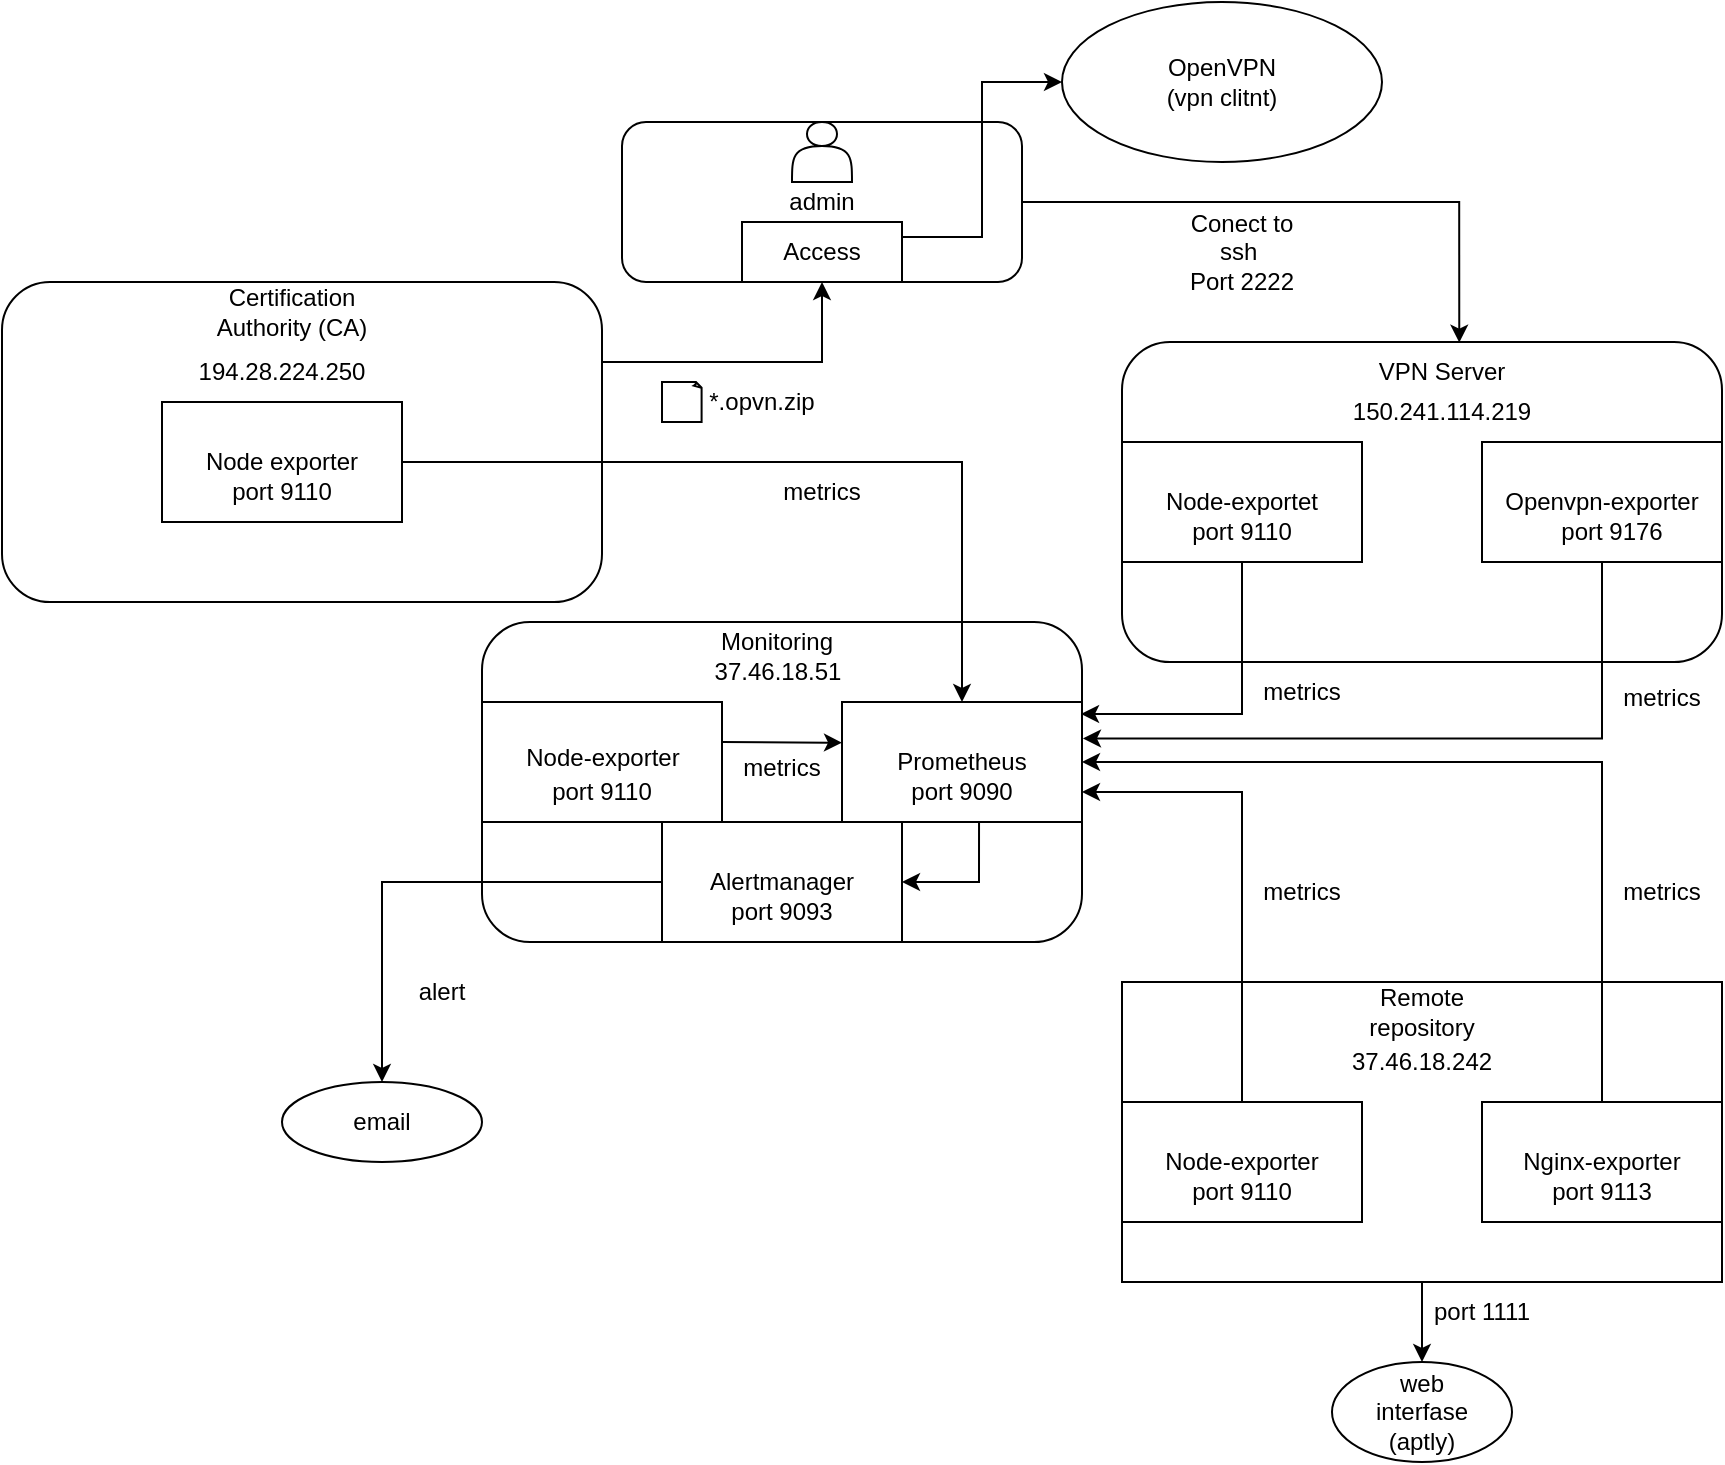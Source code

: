 <mxfile version="26.0.10">
  <diagram id="R2lEEEUBdFMjLlhIrx00" name="Page-1">
    <mxGraphModel dx="1723" dy="722" grid="1" gridSize="10" guides="1" tooltips="1" connect="1" arrows="1" fold="1" page="1" pageScale="1" pageWidth="850" pageHeight="1100" math="0" shadow="0" extFonts="Permanent Marker^https://fonts.googleapis.com/css?family=Permanent+Marker">
      <root>
        <mxCell id="0" />
        <mxCell id="1" parent="0" />
        <mxCell id="QBUybv-ReM2XK8BYm4DX-1" value="" style="rounded=1;whiteSpace=wrap;html=1;" parent="1" vertex="1">
          <mxGeometry x="710" y="450" width="300" height="160" as="geometry" />
        </mxCell>
        <mxCell id="QBUybv-ReM2XK8BYm4DX-2" value="Monitoring" style="text;html=1;align=center;verticalAlign=middle;whiteSpace=wrap;rounded=0;" parent="1" vertex="1">
          <mxGeometry x="825" y="440" width="65" height="40" as="geometry" />
        </mxCell>
        <mxCell id="QBUybv-ReM2XK8BYm4DX-6" value="" style="rounded=0;whiteSpace=wrap;html=1;" parent="1" vertex="1">
          <mxGeometry x="710" y="490" width="120" height="60" as="geometry" />
        </mxCell>
        <mxCell id="QBUybv-ReM2XK8BYm4DX-18" style="edgeStyle=orthogonalEdgeStyle;rounded=0;orthogonalLoop=1;jettySize=auto;html=1;entryX=1;entryY=0.5;entryDx=0;entryDy=0;exitX=0.571;exitY=1.006;exitDx=0;exitDy=0;exitPerimeter=0;" parent="1" source="QBUybv-ReM2XK8BYm4DX-7" target="QBUybv-ReM2XK8BYm4DX-16" edge="1">
          <mxGeometry relative="1" as="geometry" />
        </mxCell>
        <mxCell id="QBUybv-ReM2XK8BYm4DX-7" value="" style="rounded=0;whiteSpace=wrap;html=1;" parent="1" vertex="1">
          <mxGeometry x="890" y="490" width="120" height="60" as="geometry" />
        </mxCell>
        <mxCell id="QBUybv-ReM2XK8BYm4DX-8" value="" style="endArrow=classic;html=1;rounded=0;entryX=-0.003;entryY=0.552;entryDx=0;entryDy=0;entryPerimeter=0;exitX=0.997;exitY=0.546;exitDx=0;exitDy=0;exitPerimeter=0;" parent="1" edge="1">
          <mxGeometry width="50" height="50" relative="1" as="geometry">
            <mxPoint x="830.0" y="510" as="sourcePoint" />
            <mxPoint x="890.0" y="510.36" as="targetPoint" />
          </mxGeometry>
        </mxCell>
        <mxCell id="QBUybv-ReM2XK8BYm4DX-9" value="Prometheus" style="text;html=1;align=center;verticalAlign=middle;whiteSpace=wrap;rounded=0;" parent="1" vertex="1">
          <mxGeometry x="920" y="502.5" width="60" height="35" as="geometry" />
        </mxCell>
        <mxCell id="QBUybv-ReM2XK8BYm4DX-10" value="Node-exporter" style="text;html=1;align=center;verticalAlign=middle;whiteSpace=wrap;rounded=0;" parent="1" vertex="1">
          <mxGeometry x="727.5" y="502.5" width="85" height="30" as="geometry" />
        </mxCell>
        <mxCell id="QBUybv-ReM2XK8BYm4DX-14" value="" style="ellipse;whiteSpace=wrap;html=1;" parent="1" vertex="1">
          <mxGeometry x="610" y="680" width="100" height="40" as="geometry" />
        </mxCell>
        <mxCell id="QBUybv-ReM2XK8BYm4DX-19" style="edgeStyle=orthogonalEdgeStyle;rounded=0;orthogonalLoop=1;jettySize=auto;html=1;" parent="1" source="QBUybv-ReM2XK8BYm4DX-16" target="QBUybv-ReM2XK8BYm4DX-14" edge="1">
          <mxGeometry relative="1" as="geometry" />
        </mxCell>
        <mxCell id="QBUybv-ReM2XK8BYm4DX-16" value="" style="rounded=0;whiteSpace=wrap;html=1;" parent="1" vertex="1">
          <mxGeometry x="800" y="550" width="120" height="60" as="geometry" />
        </mxCell>
        <mxCell id="QBUybv-ReM2XK8BYm4DX-17" value="Alertmanager" style="text;html=1;align=center;verticalAlign=middle;whiteSpace=wrap;rounded=0;" parent="1" vertex="1">
          <mxGeometry x="830" y="565" width="60" height="30" as="geometry" />
        </mxCell>
        <mxCell id="QBUybv-ReM2XK8BYm4DX-20" value="email" style="text;html=1;align=center;verticalAlign=middle;whiteSpace=wrap;rounded=0;" parent="1" vertex="1">
          <mxGeometry x="630" y="685" width="60" height="30" as="geometry" />
        </mxCell>
        <mxCell id="QBUybv-ReM2XK8BYm4DX-57" style="edgeStyle=orthogonalEdgeStyle;rounded=0;orthogonalLoop=1;jettySize=auto;html=1;exitX=1;exitY=0.25;exitDx=0;exitDy=0;entryX=0.5;entryY=1;entryDx=0;entryDy=0;" parent="1" source="QBUybv-ReM2XK8BYm4DX-23" target="QBUybv-ReM2XK8BYm4DX-50" edge="1">
          <mxGeometry relative="1" as="geometry" />
        </mxCell>
        <mxCell id="QBUybv-ReM2XK8BYm4DX-23" value="" style="rounded=1;whiteSpace=wrap;html=1;" parent="1" vertex="1">
          <mxGeometry x="470" y="280" width="300" height="160" as="geometry" />
        </mxCell>
        <mxCell id="QBUybv-ReM2XK8BYm4DX-26" value="Certification Authority (CA)" style="text;html=1;align=center;verticalAlign=middle;whiteSpace=wrap;rounded=0;" parent="1" vertex="1">
          <mxGeometry x="570" y="280" width="90" height="30" as="geometry" />
        </mxCell>
        <mxCell id="QBUybv-ReM2XK8BYm4DX-28" style="edgeStyle=orthogonalEdgeStyle;rounded=0;orthogonalLoop=1;jettySize=auto;html=1;exitX=1;exitY=0.5;exitDx=0;exitDy=0;entryX=0.5;entryY=0;entryDx=0;entryDy=0;" parent="1" source="QBUybv-ReM2XK8BYm4DX-27" target="QBUybv-ReM2XK8BYm4DX-7" edge="1">
          <mxGeometry relative="1" as="geometry" />
        </mxCell>
        <mxCell id="QBUybv-ReM2XK8BYm4DX-27" value="Node exporter" style="rounded=0;whiteSpace=wrap;html=1;" parent="1" vertex="1">
          <mxGeometry x="550" y="340" width="120" height="60" as="geometry" />
        </mxCell>
        <mxCell id="QBUybv-ReM2XK8BYm4DX-29" value="" style="rounded=1;whiteSpace=wrap;html=1;" parent="1" vertex="1">
          <mxGeometry x="1030" y="310" width="300" height="160" as="geometry" />
        </mxCell>
        <mxCell id="QBUybv-ReM2XK8BYm4DX-30" value="VPN Server" style="text;html=1;align=center;verticalAlign=middle;whiteSpace=wrap;rounded=0;" parent="1" vertex="1">
          <mxGeometry x="1150" y="310" width="80" height="30" as="geometry" />
        </mxCell>
        <mxCell id="QBUybv-ReM2XK8BYm4DX-37" style="edgeStyle=orthogonalEdgeStyle;rounded=0;orthogonalLoop=1;jettySize=auto;html=1;exitX=0.5;exitY=1;exitDx=0;exitDy=0;entryX=0.996;entryY=0.1;entryDx=0;entryDy=0;entryPerimeter=0;" parent="1" source="QBUybv-ReM2XK8BYm4DX-31" target="QBUybv-ReM2XK8BYm4DX-7" edge="1">
          <mxGeometry relative="1" as="geometry" />
        </mxCell>
        <mxCell id="QBUybv-ReM2XK8BYm4DX-31" value="Node-exportet" style="rounded=0;whiteSpace=wrap;html=1;" parent="1" vertex="1">
          <mxGeometry x="1030" y="360" width="120" height="60" as="geometry" />
        </mxCell>
        <mxCell id="QBUybv-ReM2XK8BYm4DX-38" style="edgeStyle=orthogonalEdgeStyle;rounded=0;orthogonalLoop=1;jettySize=auto;html=1;exitX=0.5;exitY=1;exitDx=0;exitDy=0;entryX=1.004;entryY=0.304;entryDx=0;entryDy=0;entryPerimeter=0;" parent="1" source="QBUybv-ReM2XK8BYm4DX-32" target="QBUybv-ReM2XK8BYm4DX-7" edge="1">
          <mxGeometry relative="1" as="geometry" />
        </mxCell>
        <mxCell id="QBUybv-ReM2XK8BYm4DX-32" value="Openvpn-exporter" style="rounded=0;whiteSpace=wrap;html=1;" parent="1" vertex="1">
          <mxGeometry x="1210" y="360" width="120" height="60" as="geometry" />
        </mxCell>
        <mxCell id="VdleTlFzd7DjqVLOBBpO-11" style="edgeStyle=orthogonalEdgeStyle;rounded=0;orthogonalLoop=1;jettySize=auto;html=1;exitX=0.5;exitY=1;exitDx=0;exitDy=0;entryX=0.5;entryY=0;entryDx=0;entryDy=0;" parent="1" source="QBUybv-ReM2XK8BYm4DX-40" target="VdleTlFzd7DjqVLOBBpO-8" edge="1">
          <mxGeometry relative="1" as="geometry" />
        </mxCell>
        <mxCell id="QBUybv-ReM2XK8BYm4DX-40" value="" style="rounded=1;whiteSpace=wrap;html=1;arcSize=0;" parent="1" vertex="1">
          <mxGeometry x="1030" y="630" width="300" height="150" as="geometry" />
        </mxCell>
        <mxCell id="QBUybv-ReM2XK8BYm4DX-41" value="Remote repository" style="text;html=1;align=center;verticalAlign=middle;whiteSpace=wrap;rounded=0;" parent="1" vertex="1">
          <mxGeometry x="1150" y="630" width="60" height="30" as="geometry" />
        </mxCell>
        <mxCell id="QBUybv-ReM2XK8BYm4DX-46" style="edgeStyle=orthogonalEdgeStyle;rounded=0;orthogonalLoop=1;jettySize=auto;html=1;exitX=0.5;exitY=0;exitDx=0;exitDy=0;entryX=1;entryY=0.75;entryDx=0;entryDy=0;" parent="1" source="QBUybv-ReM2XK8BYm4DX-43" target="QBUybv-ReM2XK8BYm4DX-7" edge="1">
          <mxGeometry relative="1" as="geometry" />
        </mxCell>
        <mxCell id="QBUybv-ReM2XK8BYm4DX-43" value="Node-exporter" style="rounded=0;whiteSpace=wrap;html=1;" parent="1" vertex="1">
          <mxGeometry x="1030" y="690" width="120" height="60" as="geometry" />
        </mxCell>
        <mxCell id="QBUybv-ReM2XK8BYm4DX-47" style="edgeStyle=orthogonalEdgeStyle;rounded=0;orthogonalLoop=1;jettySize=auto;html=1;exitX=0.5;exitY=0;exitDx=0;exitDy=0;entryX=1;entryY=0.5;entryDx=0;entryDy=0;" parent="1" source="QBUybv-ReM2XK8BYm4DX-45" target="QBUybv-ReM2XK8BYm4DX-7" edge="1">
          <mxGeometry relative="1" as="geometry" />
        </mxCell>
        <mxCell id="QBUybv-ReM2XK8BYm4DX-45" value="Nginx-exporter" style="rounded=0;whiteSpace=wrap;html=1;" parent="1" vertex="1">
          <mxGeometry x="1210" y="690" width="120" height="60" as="geometry" />
        </mxCell>
        <mxCell id="QBUybv-ReM2XK8BYm4DX-50" value="admin" style="rounded=1;whiteSpace=wrap;html=1;" parent="1" vertex="1">
          <mxGeometry x="780" y="200" width="200" height="80" as="geometry" />
        </mxCell>
        <mxCell id="QBUybv-ReM2XK8BYm4DX-56" value="Conect to ssh&amp;nbsp;&lt;br&gt;Port 2222" style="text;html=1;align=center;verticalAlign=middle;whiteSpace=wrap;rounded=0;" parent="1" vertex="1">
          <mxGeometry x="1060" y="250" width="60" height="30" as="geometry" />
        </mxCell>
        <mxCell id="QBUybv-ReM2XK8BYm4DX-59" value="*.opvn.zip" style="text;html=1;align=center;verticalAlign=middle;whiteSpace=wrap;rounded=0;" parent="1" vertex="1">
          <mxGeometry x="820" y="325" width="60" height="30" as="geometry" />
        </mxCell>
        <mxCell id="QBUybv-ReM2XK8BYm4DX-60" value="" style="shape=actor;whiteSpace=wrap;html=1;" parent="1" vertex="1">
          <mxGeometry x="865" y="200" width="30" height="30" as="geometry" />
        </mxCell>
        <mxCell id="QBUybv-ReM2XK8BYm4DX-61" value="" style="whiteSpace=wrap;html=1;shape=mxgraph.basic.document" parent="1" vertex="1">
          <mxGeometry x="800" y="330" width="20" height="20" as="geometry" />
        </mxCell>
        <mxCell id="QBUybv-ReM2XK8BYm4DX-62" value="OpenVPN&lt;br&gt;(vpn clitnt)" style="ellipse;whiteSpace=wrap;html=1;" parent="1" vertex="1">
          <mxGeometry x="1000" y="140" width="160" height="80" as="geometry" />
        </mxCell>
        <mxCell id="VdleTlFzd7DjqVLOBBpO-41" style="edgeStyle=orthogonalEdgeStyle;rounded=0;orthogonalLoop=1;jettySize=auto;html=1;exitX=1;exitY=0.25;exitDx=0;exitDy=0;entryX=0;entryY=0.5;entryDx=0;entryDy=0;" parent="1" source="QBUybv-ReM2XK8BYm4DX-64" target="QBUybv-ReM2XK8BYm4DX-62" edge="1">
          <mxGeometry relative="1" as="geometry" />
        </mxCell>
        <mxCell id="QBUybv-ReM2XK8BYm4DX-64" value="Aсcess" style="rounded=0;whiteSpace=wrap;html=1;" parent="1" vertex="1">
          <mxGeometry x="840" y="250" width="80" height="30" as="geometry" />
        </mxCell>
        <mxCell id="VdleTlFzd7DjqVLOBBpO-1" value="port 9110" style="text;html=1;align=center;verticalAlign=middle;whiteSpace=wrap;rounded=0;" parent="1" vertex="1">
          <mxGeometry x="580" y="370" width="60" height="30" as="geometry" />
        </mxCell>
        <mxCell id="VdleTlFzd7DjqVLOBBpO-3" value="port 9110" style="text;html=1;align=center;verticalAlign=middle;whiteSpace=wrap;rounded=0;" parent="1" vertex="1">
          <mxGeometry x="740" y="520" width="60" height="30" as="geometry" />
        </mxCell>
        <mxCell id="VdleTlFzd7DjqVLOBBpO-4" value="port 9110" style="text;html=1;align=center;verticalAlign=middle;whiteSpace=wrap;rounded=0;" parent="1" vertex="1">
          <mxGeometry x="1060" y="720" width="60" height="30" as="geometry" />
        </mxCell>
        <mxCell id="VdleTlFzd7DjqVLOBBpO-5" value="port 9110" style="text;html=1;align=center;verticalAlign=middle;whiteSpace=wrap;rounded=0;" parent="1" vertex="1">
          <mxGeometry x="1060" y="390" width="60" height="30" as="geometry" />
        </mxCell>
        <mxCell id="VdleTlFzd7DjqVLOBBpO-6" value="port 9176" style="text;html=1;align=center;verticalAlign=middle;whiteSpace=wrap;rounded=0;" parent="1" vertex="1">
          <mxGeometry x="1245" y="390" width="60" height="30" as="geometry" />
        </mxCell>
        <mxCell id="VdleTlFzd7DjqVLOBBpO-7" value="port 9113" style="text;html=1;align=center;verticalAlign=middle;whiteSpace=wrap;rounded=0;" parent="1" vertex="1">
          <mxGeometry x="1240" y="720" width="60" height="30" as="geometry" />
        </mxCell>
        <mxCell id="VdleTlFzd7DjqVLOBBpO-8" value="" style="ellipse;whiteSpace=wrap;html=1;" parent="1" vertex="1">
          <mxGeometry x="1135" y="820" width="90" height="50" as="geometry" />
        </mxCell>
        <mxCell id="VdleTlFzd7DjqVLOBBpO-10" value="web interfase&lt;br&gt;(aptly)" style="text;html=1;align=center;verticalAlign=middle;whiteSpace=wrap;rounded=0;" parent="1" vertex="1">
          <mxGeometry x="1150" y="830" width="60" height="30" as="geometry" />
        </mxCell>
        <mxCell id="VdleTlFzd7DjqVLOBBpO-12" value="port 1111" style="text;html=1;align=center;verticalAlign=middle;whiteSpace=wrap;rounded=0;" parent="1" vertex="1">
          <mxGeometry x="1180" y="780" width="60" height="30" as="geometry" />
        </mxCell>
        <mxCell id="VdleTlFzd7DjqVLOBBpO-13" value="port 9093" style="text;html=1;align=center;verticalAlign=middle;whiteSpace=wrap;rounded=0;" parent="1" vertex="1">
          <mxGeometry x="830" y="580" width="60" height="30" as="geometry" />
        </mxCell>
        <mxCell id="VdleTlFzd7DjqVLOBBpO-14" value="port 9090" style="text;html=1;align=center;verticalAlign=middle;whiteSpace=wrap;rounded=0;" parent="1" vertex="1">
          <mxGeometry x="920" y="520" width="60" height="30" as="geometry" />
        </mxCell>
        <mxCell id="VdleTlFzd7DjqVLOBBpO-18" value="194.28.224.250" style="text;html=1;align=center;verticalAlign=middle;whiteSpace=wrap;rounded=0;" parent="1" vertex="1">
          <mxGeometry x="580" y="310" width="60" height="30" as="geometry" />
        </mxCell>
        <mxCell id="VdleTlFzd7DjqVLOBBpO-19" value="150.241.114.219" style="text;html=1;align=center;verticalAlign=middle;whiteSpace=wrap;rounded=0;" parent="1" vertex="1">
          <mxGeometry x="1160" y="330" width="60" height="30" as="geometry" />
        </mxCell>
        <mxCell id="VdleTlFzd7DjqVLOBBpO-20" value="37.46.18.51" style="text;html=1;align=center;verticalAlign=middle;whiteSpace=wrap;rounded=0;" parent="1" vertex="1">
          <mxGeometry x="827.5" y="460" width="60" height="30" as="geometry" />
        </mxCell>
        <mxCell id="VdleTlFzd7DjqVLOBBpO-21" value="37.46.18.242" style="text;html=1;align=center;verticalAlign=middle;whiteSpace=wrap;rounded=0;" parent="1" vertex="1">
          <mxGeometry x="1150" y="655" width="60" height="30" as="geometry" />
        </mxCell>
        <mxCell id="VdleTlFzd7DjqVLOBBpO-31" style="edgeStyle=orthogonalEdgeStyle;rounded=0;orthogonalLoop=1;jettySize=auto;html=1;exitX=1;exitY=0.5;exitDx=0;exitDy=0;entryX=0.608;entryY=0.01;entryDx=0;entryDy=0;entryPerimeter=0;" parent="1" source="QBUybv-ReM2XK8BYm4DX-50" target="QBUybv-ReM2XK8BYm4DX-30" edge="1">
          <mxGeometry relative="1" as="geometry" />
        </mxCell>
        <mxCell id="VdleTlFzd7DjqVLOBBpO-33" value="metrics" style="text;html=1;align=center;verticalAlign=middle;whiteSpace=wrap;rounded=0;" parent="1" vertex="1">
          <mxGeometry x="1090" y="570" width="60" height="30" as="geometry" />
        </mxCell>
        <mxCell id="VdleTlFzd7DjqVLOBBpO-34" value="metrics" style="text;html=1;align=center;verticalAlign=middle;whiteSpace=wrap;rounded=0;" parent="1" vertex="1">
          <mxGeometry x="1270" y="570" width="60" height="30" as="geometry" />
        </mxCell>
        <mxCell id="VdleTlFzd7DjqVLOBBpO-35" value="metrics" style="text;html=1;align=center;verticalAlign=middle;whiteSpace=wrap;rounded=0;" parent="1" vertex="1">
          <mxGeometry x="1090" y="470" width="60" height="30" as="geometry" />
        </mxCell>
        <mxCell id="VdleTlFzd7DjqVLOBBpO-36" value="metrics" style="text;html=1;align=center;verticalAlign=middle;whiteSpace=wrap;rounded=0;" parent="1" vertex="1">
          <mxGeometry x="1270" y="472.5" width="60" height="30" as="geometry" />
        </mxCell>
        <mxCell id="VdleTlFzd7DjqVLOBBpO-37" value="metrics" style="text;html=1;align=center;verticalAlign=middle;whiteSpace=wrap;rounded=0;" parent="1" vertex="1">
          <mxGeometry x="850" y="370" width="60" height="30" as="geometry" />
        </mxCell>
        <mxCell id="VdleTlFzd7DjqVLOBBpO-38" value="metrics" style="text;html=1;align=center;verticalAlign=middle;whiteSpace=wrap;rounded=0;" parent="1" vertex="1">
          <mxGeometry x="830" y="507.5" width="60" height="30" as="geometry" />
        </mxCell>
        <mxCell id="VdleTlFzd7DjqVLOBBpO-40" value="alert" style="text;html=1;align=center;verticalAlign=middle;whiteSpace=wrap;rounded=0;" parent="1" vertex="1">
          <mxGeometry x="660" y="620" width="60" height="30" as="geometry" />
        </mxCell>
      </root>
    </mxGraphModel>
  </diagram>
</mxfile>
